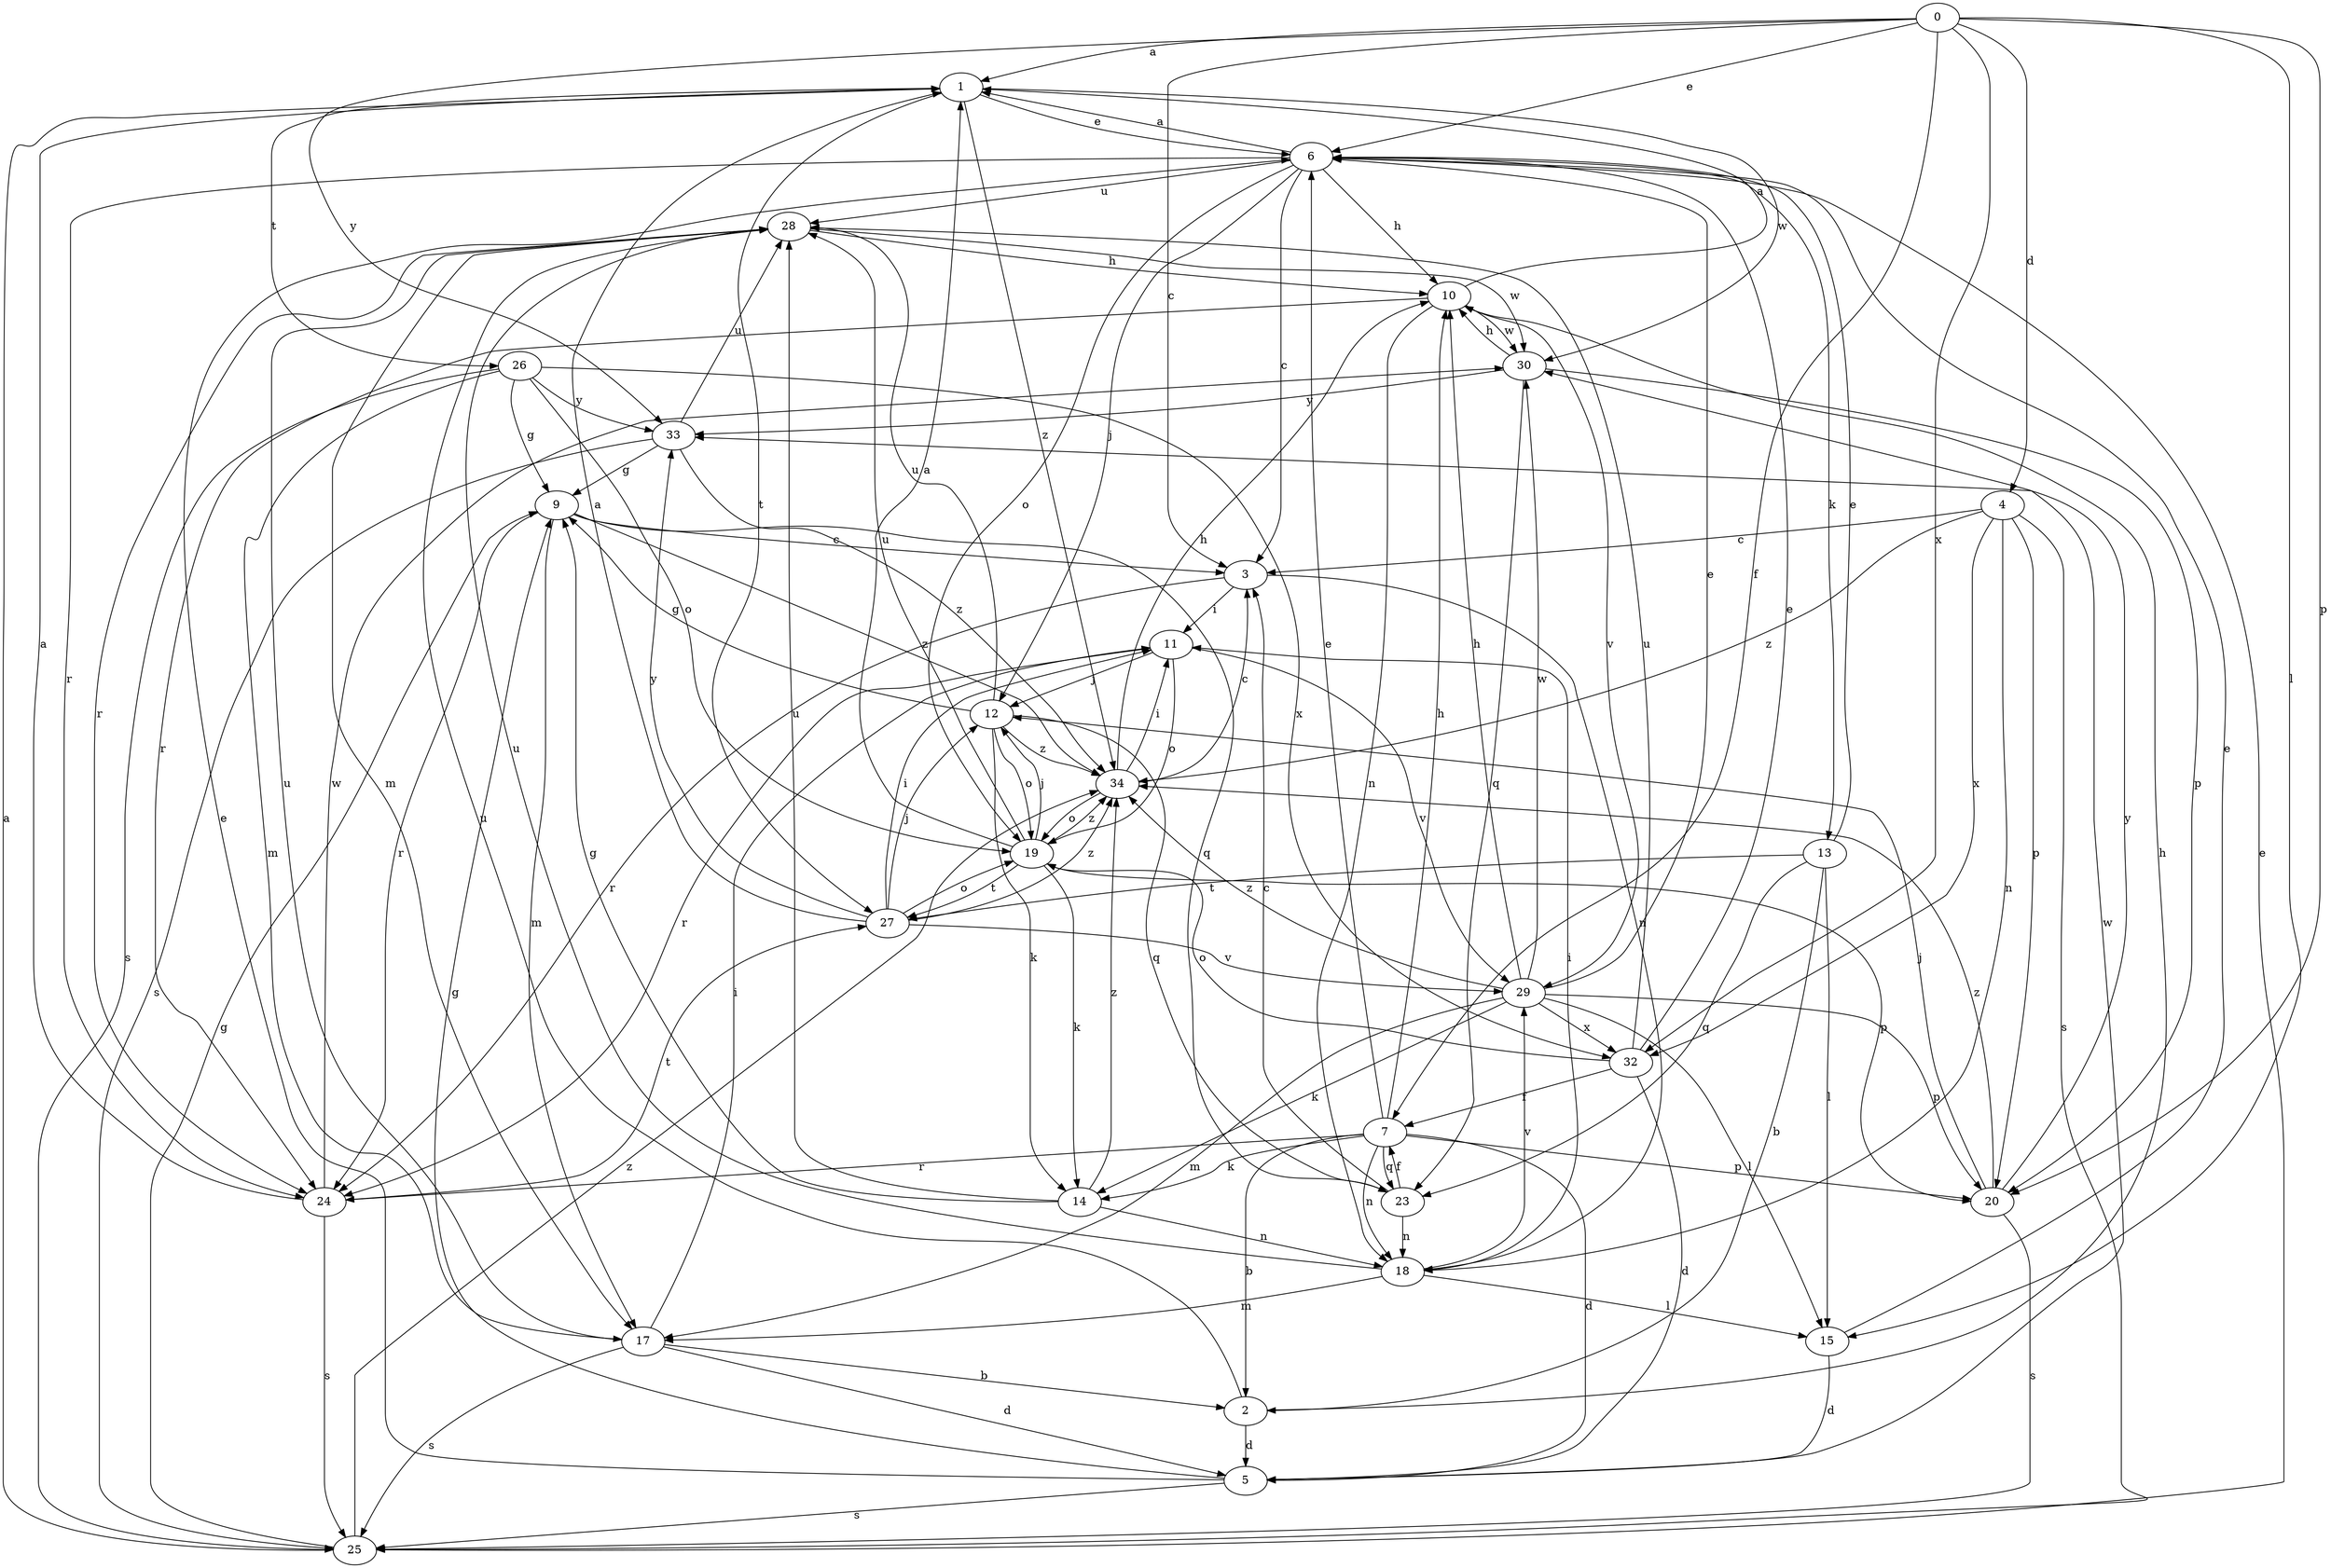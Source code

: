 strict digraph  {
0;
1;
2;
3;
4;
5;
6;
7;
9;
10;
11;
12;
13;
14;
15;
17;
18;
19;
20;
23;
24;
25;
26;
27;
28;
29;
30;
32;
33;
34;
0 -> 1  [label=a];
0 -> 3  [label=c];
0 -> 4  [label=d];
0 -> 6  [label=e];
0 -> 7  [label=f];
0 -> 15  [label=l];
0 -> 20  [label=p];
0 -> 32  [label=x];
0 -> 33  [label=y];
1 -> 6  [label=e];
1 -> 26  [label=t];
1 -> 27  [label=t];
1 -> 30  [label=w];
1 -> 34  [label=z];
2 -> 5  [label=d];
2 -> 10  [label=h];
2 -> 28  [label=u];
3 -> 11  [label=i];
3 -> 18  [label=n];
3 -> 24  [label=r];
4 -> 3  [label=c];
4 -> 18  [label=n];
4 -> 20  [label=p];
4 -> 25  [label=s];
4 -> 32  [label=x];
4 -> 34  [label=z];
5 -> 6  [label=e];
5 -> 9  [label=g];
5 -> 25  [label=s];
5 -> 30  [label=w];
6 -> 1  [label=a];
6 -> 3  [label=c];
6 -> 10  [label=h];
6 -> 12  [label=j];
6 -> 13  [label=k];
6 -> 19  [label=o];
6 -> 24  [label=r];
6 -> 28  [label=u];
7 -> 2  [label=b];
7 -> 5  [label=d];
7 -> 6  [label=e];
7 -> 10  [label=h];
7 -> 14  [label=k];
7 -> 18  [label=n];
7 -> 20  [label=p];
7 -> 23  [label=q];
7 -> 24  [label=r];
9 -> 3  [label=c];
9 -> 17  [label=m];
9 -> 23  [label=q];
9 -> 24  [label=r];
9 -> 34  [label=z];
10 -> 1  [label=a];
10 -> 18  [label=n];
10 -> 24  [label=r];
10 -> 29  [label=v];
10 -> 30  [label=w];
11 -> 12  [label=j];
11 -> 19  [label=o];
11 -> 24  [label=r];
11 -> 29  [label=v];
12 -> 9  [label=g];
12 -> 14  [label=k];
12 -> 19  [label=o];
12 -> 23  [label=q];
12 -> 28  [label=u];
12 -> 34  [label=z];
13 -> 2  [label=b];
13 -> 6  [label=e];
13 -> 15  [label=l];
13 -> 23  [label=q];
13 -> 27  [label=t];
14 -> 9  [label=g];
14 -> 18  [label=n];
14 -> 28  [label=u];
14 -> 34  [label=z];
15 -> 5  [label=d];
15 -> 6  [label=e];
17 -> 2  [label=b];
17 -> 5  [label=d];
17 -> 11  [label=i];
17 -> 25  [label=s];
17 -> 28  [label=u];
18 -> 11  [label=i];
18 -> 15  [label=l];
18 -> 17  [label=m];
18 -> 28  [label=u];
18 -> 29  [label=v];
19 -> 1  [label=a];
19 -> 12  [label=j];
19 -> 14  [label=k];
19 -> 20  [label=p];
19 -> 27  [label=t];
19 -> 28  [label=u];
19 -> 34  [label=z];
20 -> 12  [label=j];
20 -> 25  [label=s];
20 -> 33  [label=y];
20 -> 34  [label=z];
23 -> 3  [label=c];
23 -> 7  [label=f];
23 -> 18  [label=n];
24 -> 1  [label=a];
24 -> 25  [label=s];
24 -> 27  [label=t];
24 -> 30  [label=w];
25 -> 1  [label=a];
25 -> 6  [label=e];
25 -> 9  [label=g];
25 -> 34  [label=z];
26 -> 9  [label=g];
26 -> 17  [label=m];
26 -> 19  [label=o];
26 -> 25  [label=s];
26 -> 32  [label=x];
26 -> 33  [label=y];
27 -> 1  [label=a];
27 -> 11  [label=i];
27 -> 12  [label=j];
27 -> 19  [label=o];
27 -> 29  [label=v];
27 -> 33  [label=y];
27 -> 34  [label=z];
28 -> 10  [label=h];
28 -> 17  [label=m];
28 -> 24  [label=r];
28 -> 30  [label=w];
29 -> 6  [label=e];
29 -> 10  [label=h];
29 -> 14  [label=k];
29 -> 15  [label=l];
29 -> 17  [label=m];
29 -> 20  [label=p];
29 -> 30  [label=w];
29 -> 32  [label=x];
29 -> 34  [label=z];
30 -> 10  [label=h];
30 -> 20  [label=p];
30 -> 23  [label=q];
30 -> 33  [label=y];
32 -> 5  [label=d];
32 -> 6  [label=e];
32 -> 7  [label=f];
32 -> 19  [label=o];
32 -> 28  [label=u];
33 -> 9  [label=g];
33 -> 25  [label=s];
33 -> 28  [label=u];
33 -> 34  [label=z];
34 -> 3  [label=c];
34 -> 10  [label=h];
34 -> 11  [label=i];
34 -> 19  [label=o];
}

